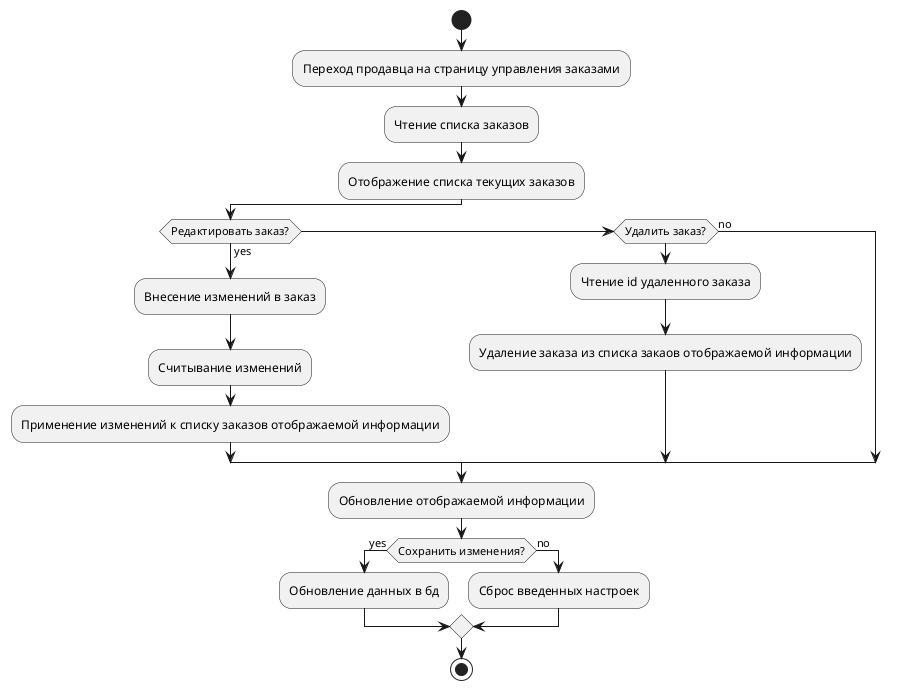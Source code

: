 @startuml
'https://plantuml.com/activity-diagram-beta

start
:Переход продавца на страницу управления заказами;
:Чтение списка заказов;
:Отображение списка текущих заказов;
if (Редактировать заказ?) is (yes) then
  :Внесение изменений в заказ;
  :Считывание изменений;
  :Применение изменений к списку заказов отображаемой информации;
elseif (Удалить заказ?) then
  :Чтение id удаленного заказа;
  :Удаление заказа из списка закаов отображаемой информации;
else (no)
endif
:Обновление отображаемой информации;
if (Сохранить изменения?) is (yes) then
  :Обновление данных в бд;
else (no)
  :Сброс введенных настроек;
endif
stop

@enduml

